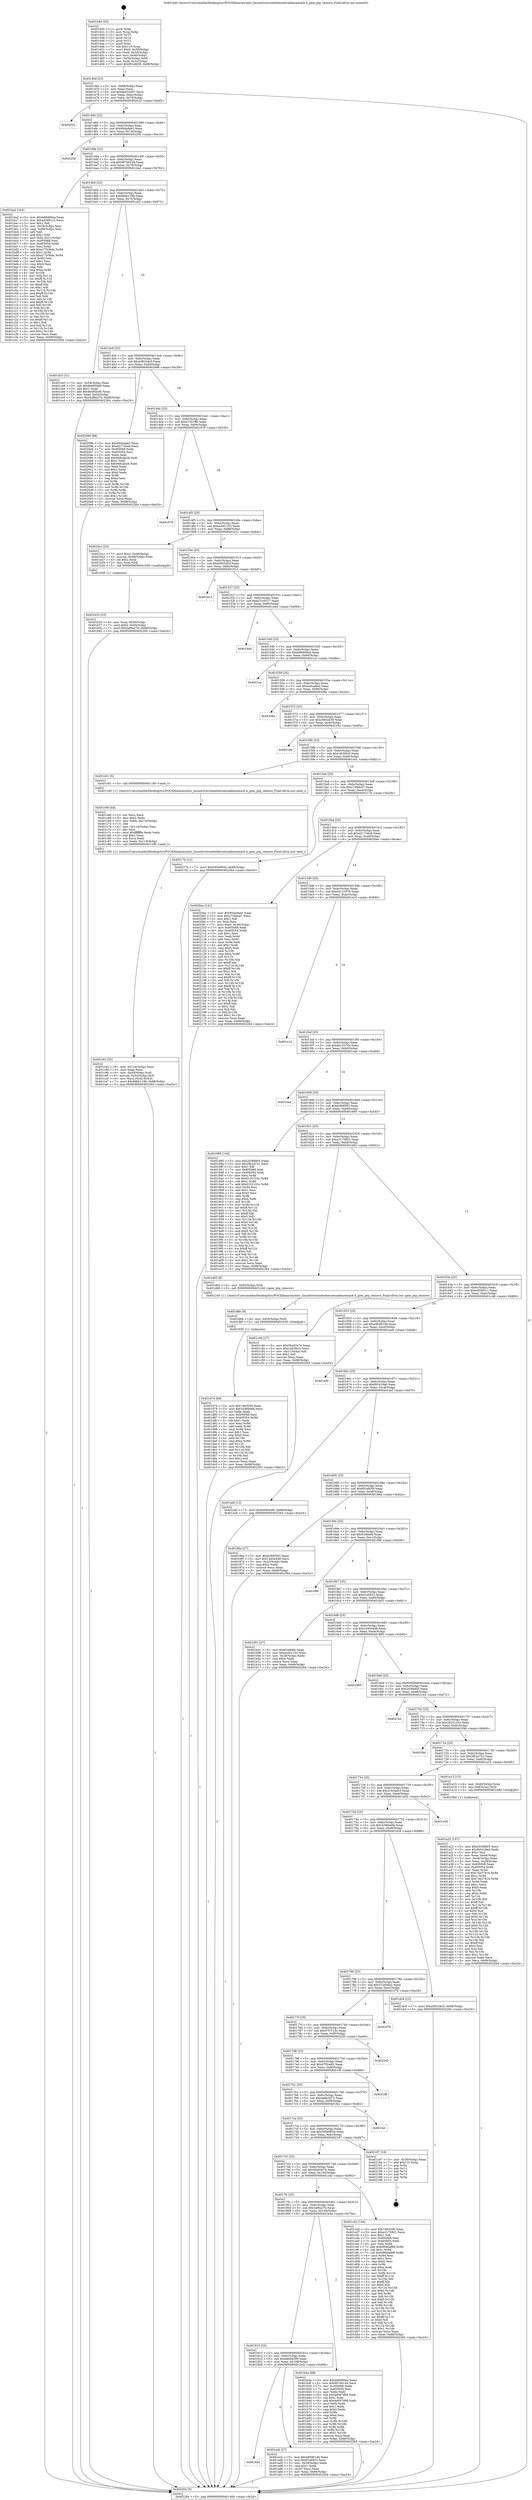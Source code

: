 digraph "0x401440" {
  label = "0x401440 (/mnt/c/Users/mathe/Desktop/tcc/POCII/binaries/extr_linuxdriversnetethernetcadencemacb.h_gem_ptp_remove_Final-ollvm.out::main(0))"
  labelloc = "t"
  node[shape=record]

  Entry [label="",width=0.3,height=0.3,shape=circle,fillcolor=black,style=filled]
  "0x40146d" [label="{
     0x40146d [23]\l
     | [instrs]\l
     &nbsp;&nbsp;0x40146d \<+3\>: mov -0x68(%rbp),%eax\l
     &nbsp;&nbsp;0x401470 \<+2\>: mov %eax,%ecx\l
     &nbsp;&nbsp;0x401472 \<+6\>: sub $0x8a916367,%ecx\l
     &nbsp;&nbsp;0x401478 \<+3\>: mov %eax,-0x6c(%rbp)\l
     &nbsp;&nbsp;0x40147b \<+3\>: mov %ecx,-0x70(%rbp)\l
     &nbsp;&nbsp;0x40147e \<+6\>: je 0000000000402032 \<main+0xbf2\>\l
  }"]
  "0x402032" [label="{
     0x402032\l
  }", style=dashed]
  "0x401484" [label="{
     0x401484 [22]\l
     | [instrs]\l
     &nbsp;&nbsp;0x401484 \<+5\>: jmp 0000000000401489 \<main+0x49\>\l
     &nbsp;&nbsp;0x401489 \<+3\>: mov -0x6c(%rbp),%eax\l
     &nbsp;&nbsp;0x40148c \<+5\>: sub $0x95dadee5,%eax\l
     &nbsp;&nbsp;0x401491 \<+3\>: mov %eax,-0x74(%rbp)\l
     &nbsp;&nbsp;0x401494 \<+6\>: je 0000000000402256 \<main+0xe16\>\l
  }"]
  Exit [label="",width=0.3,height=0.3,shape=circle,fillcolor=black,style=filled,peripheries=2]
  "0x402256" [label="{
     0x402256\l
  }", style=dashed]
  "0x40149a" [label="{
     0x40149a [22]\l
     | [instrs]\l
     &nbsp;&nbsp;0x40149a \<+5\>: jmp 000000000040149f \<main+0x5f\>\l
     &nbsp;&nbsp;0x40149f \<+3\>: mov -0x6c(%rbp),%eax\l
     &nbsp;&nbsp;0x4014a2 \<+5\>: sub $0x9974614b,%eax\l
     &nbsp;&nbsp;0x4014a7 \<+3\>: mov %eax,-0x78(%rbp)\l
     &nbsp;&nbsp;0x4014aa \<+6\>: je 0000000000401ba2 \<main+0x762\>\l
  }"]
  "0x401d74" [label="{
     0x401d74 [84]\l
     | [instrs]\l
     &nbsp;&nbsp;0x401d74 \<+5\>: mov $0x74fcf356,%eax\l
     &nbsp;&nbsp;0x401d79 \<+5\>: mov $0x329bbe66,%ecx\l
     &nbsp;&nbsp;0x401d7e \<+2\>: xor %edx,%edx\l
     &nbsp;&nbsp;0x401d80 \<+7\>: mov 0x405068,%esi\l
     &nbsp;&nbsp;0x401d87 \<+8\>: mov 0x405054,%r8d\l
     &nbsp;&nbsp;0x401d8f \<+3\>: sub $0x1,%edx\l
     &nbsp;&nbsp;0x401d92 \<+3\>: mov %esi,%r9d\l
     &nbsp;&nbsp;0x401d95 \<+3\>: add %edx,%r9d\l
     &nbsp;&nbsp;0x401d98 \<+4\>: imul %r9d,%esi\l
     &nbsp;&nbsp;0x401d9c \<+3\>: and $0x1,%esi\l
     &nbsp;&nbsp;0x401d9f \<+3\>: cmp $0x0,%esi\l
     &nbsp;&nbsp;0x401da2 \<+4\>: sete %r10b\l
     &nbsp;&nbsp;0x401da6 \<+4\>: cmp $0xa,%r8d\l
     &nbsp;&nbsp;0x401daa \<+4\>: setl %r11b\l
     &nbsp;&nbsp;0x401dae \<+3\>: mov %r10b,%bl\l
     &nbsp;&nbsp;0x401db1 \<+3\>: and %r11b,%bl\l
     &nbsp;&nbsp;0x401db4 \<+3\>: xor %r11b,%r10b\l
     &nbsp;&nbsp;0x401db7 \<+3\>: or %r10b,%bl\l
     &nbsp;&nbsp;0x401dba \<+3\>: test $0x1,%bl\l
     &nbsp;&nbsp;0x401dbd \<+3\>: cmovne %ecx,%eax\l
     &nbsp;&nbsp;0x401dc0 \<+3\>: mov %eax,-0x68(%rbp)\l
     &nbsp;&nbsp;0x401dc3 \<+5\>: jmp 0000000000402264 \<main+0xe24\>\l
  }"]
  "0x401ba2" [label="{
     0x401ba2 [164]\l
     | [instrs]\l
     &nbsp;&nbsp;0x401ba2 \<+5\>: mov $0xb99490ea,%eax\l
     &nbsp;&nbsp;0x401ba7 \<+5\>: mov $0xe45991c1,%ecx\l
     &nbsp;&nbsp;0x401bac \<+2\>: mov $0x1,%dl\l
     &nbsp;&nbsp;0x401bae \<+3\>: mov -0x54(%rbp),%esi\l
     &nbsp;&nbsp;0x401bb1 \<+3\>: cmp -0x48(%rbp),%esi\l
     &nbsp;&nbsp;0x401bb4 \<+4\>: setl %dil\l
     &nbsp;&nbsp;0x401bb8 \<+4\>: and $0x1,%dil\l
     &nbsp;&nbsp;0x401bbc \<+4\>: mov %dil,-0x21(%rbp)\l
     &nbsp;&nbsp;0x401bc0 \<+7\>: mov 0x405068,%esi\l
     &nbsp;&nbsp;0x401bc7 \<+8\>: mov 0x405054,%r8d\l
     &nbsp;&nbsp;0x401bcf \<+3\>: mov %esi,%r9d\l
     &nbsp;&nbsp;0x401bd2 \<+7\>: add $0xa77b3bdc,%r9d\l
     &nbsp;&nbsp;0x401bd9 \<+4\>: sub $0x1,%r9d\l
     &nbsp;&nbsp;0x401bdd \<+7\>: sub $0xa77b3bdc,%r9d\l
     &nbsp;&nbsp;0x401be4 \<+4\>: imul %r9d,%esi\l
     &nbsp;&nbsp;0x401be8 \<+3\>: and $0x1,%esi\l
     &nbsp;&nbsp;0x401beb \<+3\>: cmp $0x0,%esi\l
     &nbsp;&nbsp;0x401bee \<+4\>: sete %dil\l
     &nbsp;&nbsp;0x401bf2 \<+4\>: cmp $0xa,%r8d\l
     &nbsp;&nbsp;0x401bf6 \<+4\>: setl %r10b\l
     &nbsp;&nbsp;0x401bfa \<+3\>: mov %dil,%r11b\l
     &nbsp;&nbsp;0x401bfd \<+4\>: xor $0xff,%r11b\l
     &nbsp;&nbsp;0x401c01 \<+3\>: mov %r10b,%bl\l
     &nbsp;&nbsp;0x401c04 \<+3\>: xor $0xff,%bl\l
     &nbsp;&nbsp;0x401c07 \<+3\>: xor $0x1,%dl\l
     &nbsp;&nbsp;0x401c0a \<+3\>: mov %r11b,%r14b\l
     &nbsp;&nbsp;0x401c0d \<+4\>: and $0xff,%r14b\l
     &nbsp;&nbsp;0x401c11 \<+3\>: and %dl,%dil\l
     &nbsp;&nbsp;0x401c14 \<+3\>: mov %bl,%r15b\l
     &nbsp;&nbsp;0x401c17 \<+4\>: and $0xff,%r15b\l
     &nbsp;&nbsp;0x401c1b \<+3\>: and %dl,%r10b\l
     &nbsp;&nbsp;0x401c1e \<+3\>: or %dil,%r14b\l
     &nbsp;&nbsp;0x401c21 \<+3\>: or %r10b,%r15b\l
     &nbsp;&nbsp;0x401c24 \<+3\>: xor %r15b,%r14b\l
     &nbsp;&nbsp;0x401c27 \<+3\>: or %bl,%r11b\l
     &nbsp;&nbsp;0x401c2a \<+4\>: xor $0xff,%r11b\l
     &nbsp;&nbsp;0x401c2e \<+3\>: or $0x1,%dl\l
     &nbsp;&nbsp;0x401c31 \<+3\>: and %dl,%r11b\l
     &nbsp;&nbsp;0x401c34 \<+3\>: or %r11b,%r14b\l
     &nbsp;&nbsp;0x401c37 \<+4\>: test $0x1,%r14b\l
     &nbsp;&nbsp;0x401c3b \<+3\>: cmovne %ecx,%eax\l
     &nbsp;&nbsp;0x401c3e \<+3\>: mov %eax,-0x68(%rbp)\l
     &nbsp;&nbsp;0x401c41 \<+5\>: jmp 0000000000402264 \<main+0xe24\>\l
  }"]
  "0x4014b0" [label="{
     0x4014b0 [22]\l
     | [instrs]\l
     &nbsp;&nbsp;0x4014b0 \<+5\>: jmp 00000000004014b5 \<main+0x75\>\l
     &nbsp;&nbsp;0x4014b5 \<+3\>: mov -0x6c(%rbp),%eax\l
     &nbsp;&nbsp;0x4014b8 \<+5\>: sub $0x9dbb119b,%eax\l
     &nbsp;&nbsp;0x4014bd \<+3\>: mov %eax,-0x7c(%rbp)\l
     &nbsp;&nbsp;0x4014c0 \<+6\>: je 0000000000401cb3 \<main+0x873\>\l
  }"]
  "0x401d6b" [label="{
     0x401d6b [9]\l
     | [instrs]\l
     &nbsp;&nbsp;0x401d6b \<+4\>: mov -0x50(%rbp),%rdi\l
     &nbsp;&nbsp;0x401d6f \<+5\>: call 0000000000401030 \<free@plt\>\l
     | [calls]\l
     &nbsp;&nbsp;0x401030 \{1\} (unknown)\l
  }"]
  "0x401cb3" [label="{
     0x401cb3 [31]\l
     | [instrs]\l
     &nbsp;&nbsp;0x401cb3 \<+3\>: mov -0x54(%rbp),%eax\l
     &nbsp;&nbsp;0x401cb6 \<+5\>: sub $0x9e485bd6,%eax\l
     &nbsp;&nbsp;0x401cbb \<+3\>: add $0x1,%eax\l
     &nbsp;&nbsp;0x401cbe \<+5\>: add $0x9e485bd6,%eax\l
     &nbsp;&nbsp;0x401cc3 \<+3\>: mov %eax,-0x54(%rbp)\l
     &nbsp;&nbsp;0x401cc6 \<+7\>: movl $0x5af9a27b,-0x68(%rbp)\l
     &nbsp;&nbsp;0x401ccd \<+5\>: jmp 0000000000402264 \<main+0xe24\>\l
  }"]
  "0x4014c6" [label="{
     0x4014c6 [22]\l
     | [instrs]\l
     &nbsp;&nbsp;0x4014c6 \<+5\>: jmp 00000000004014cb \<main+0x8b\>\l
     &nbsp;&nbsp;0x4014cb \<+3\>: mov -0x6c(%rbp),%eax\l
     &nbsp;&nbsp;0x4014ce \<+5\>: sub $0xa581b4c0,%eax\l
     &nbsp;&nbsp;0x4014d3 \<+3\>: mov %eax,-0x80(%rbp)\l
     &nbsp;&nbsp;0x4014d6 \<+6\>: je 0000000000402096 \<main+0xc56\>\l
  }"]
  "0x401c92" [label="{
     0x401c92 [33]\l
     | [instrs]\l
     &nbsp;&nbsp;0x401c92 \<+6\>: mov -0x118(%rbp),%ecx\l
     &nbsp;&nbsp;0x401c98 \<+3\>: imul %eax,%ecx\l
     &nbsp;&nbsp;0x401c9b \<+4\>: mov -0x50(%rbp),%rdi\l
     &nbsp;&nbsp;0x401c9f \<+4\>: movslq -0x54(%rbp),%r8\l
     &nbsp;&nbsp;0x401ca3 \<+4\>: mov %ecx,(%rdi,%r8,4)\l
     &nbsp;&nbsp;0x401ca7 \<+7\>: movl $0x9dbb119b,-0x68(%rbp)\l
     &nbsp;&nbsp;0x401cae \<+5\>: jmp 0000000000402264 \<main+0xe24\>\l
  }"]
  "0x402096" [label="{
     0x402096 [88]\l
     | [instrs]\l
     &nbsp;&nbsp;0x402096 \<+5\>: mov $0x95dadee5,%eax\l
     &nbsp;&nbsp;0x40209b \<+5\>: mov $0xd217c6a8,%ecx\l
     &nbsp;&nbsp;0x4020a0 \<+7\>: mov 0x405068,%edx\l
     &nbsp;&nbsp;0x4020a7 \<+7\>: mov 0x405054,%esi\l
     &nbsp;&nbsp;0x4020ae \<+2\>: mov %edx,%edi\l
     &nbsp;&nbsp;0x4020b0 \<+6\>: add $0x948cab28,%edi\l
     &nbsp;&nbsp;0x4020b6 \<+3\>: sub $0x1,%edi\l
     &nbsp;&nbsp;0x4020b9 \<+6\>: sub $0x948cab28,%edi\l
     &nbsp;&nbsp;0x4020bf \<+3\>: imul %edi,%edx\l
     &nbsp;&nbsp;0x4020c2 \<+3\>: and $0x1,%edx\l
     &nbsp;&nbsp;0x4020c5 \<+3\>: cmp $0x0,%edx\l
     &nbsp;&nbsp;0x4020c8 \<+4\>: sete %r8b\l
     &nbsp;&nbsp;0x4020cc \<+3\>: cmp $0xa,%esi\l
     &nbsp;&nbsp;0x4020cf \<+4\>: setl %r9b\l
     &nbsp;&nbsp;0x4020d3 \<+3\>: mov %r8b,%r10b\l
     &nbsp;&nbsp;0x4020d6 \<+3\>: and %r9b,%r10b\l
     &nbsp;&nbsp;0x4020d9 \<+3\>: xor %r9b,%r8b\l
     &nbsp;&nbsp;0x4020dc \<+3\>: or %r8b,%r10b\l
     &nbsp;&nbsp;0x4020df \<+4\>: test $0x1,%r10b\l
     &nbsp;&nbsp;0x4020e3 \<+3\>: cmovne %ecx,%eax\l
     &nbsp;&nbsp;0x4020e6 \<+3\>: mov %eax,-0x68(%rbp)\l
     &nbsp;&nbsp;0x4020e9 \<+5\>: jmp 0000000000402264 \<main+0xe24\>\l
  }"]
  "0x4014dc" [label="{
     0x4014dc [25]\l
     | [instrs]\l
     &nbsp;&nbsp;0x4014dc \<+5\>: jmp 00000000004014e1 \<main+0xa1\>\l
     &nbsp;&nbsp;0x4014e1 \<+3\>: mov -0x6c(%rbp),%eax\l
     &nbsp;&nbsp;0x4014e4 \<+5\>: sub $0xa7351ff6,%eax\l
     &nbsp;&nbsp;0x4014e9 \<+6\>: mov %eax,-0x84(%rbp)\l
     &nbsp;&nbsp;0x4014ef \<+6\>: je 0000000000401979 \<main+0x539\>\l
  }"]
  "0x401c66" [label="{
     0x401c66 [44]\l
     | [instrs]\l
     &nbsp;&nbsp;0x401c66 \<+2\>: xor %ecx,%ecx\l
     &nbsp;&nbsp;0x401c68 \<+5\>: mov $0x2,%edx\l
     &nbsp;&nbsp;0x401c6d \<+6\>: mov %edx,-0x114(%rbp)\l
     &nbsp;&nbsp;0x401c73 \<+1\>: cltd\l
     &nbsp;&nbsp;0x401c74 \<+6\>: mov -0x114(%rbp),%esi\l
     &nbsp;&nbsp;0x401c7a \<+2\>: idiv %esi\l
     &nbsp;&nbsp;0x401c7c \<+6\>: imul $0xfffffffe,%edx,%edx\l
     &nbsp;&nbsp;0x401c82 \<+3\>: sub $0x1,%ecx\l
     &nbsp;&nbsp;0x401c85 \<+2\>: sub %ecx,%edx\l
     &nbsp;&nbsp;0x401c87 \<+6\>: mov %edx,-0x118(%rbp)\l
     &nbsp;&nbsp;0x401c8d \<+5\>: call 0000000000401160 \<next_i\>\l
     | [calls]\l
     &nbsp;&nbsp;0x401160 \{1\} (/mnt/c/Users/mathe/Desktop/tcc/POCII/binaries/extr_linuxdriversnetethernetcadencemacb.h_gem_ptp_remove_Final-ollvm.out::next_i)\l
  }"]
  "0x401979" [label="{
     0x401979\l
  }", style=dashed]
  "0x4014f5" [label="{
     0x4014f5 [25]\l
     | [instrs]\l
     &nbsp;&nbsp;0x4014f5 \<+5\>: jmp 00000000004014fa \<main+0xba\>\l
     &nbsp;&nbsp;0x4014fa \<+3\>: mov -0x6c(%rbp),%eax\l
     &nbsp;&nbsp;0x4014fd \<+5\>: sub $0xac0d1153,%eax\l
     &nbsp;&nbsp;0x401502 \<+6\>: mov %eax,-0x88(%rbp)\l
     &nbsp;&nbsp;0x401508 \<+6\>: je 0000000000401b1c \<main+0x6dc\>\l
  }"]
  "0x401b33" [label="{
     0x401b33 [23]\l
     | [instrs]\l
     &nbsp;&nbsp;0x401b33 \<+4\>: mov %rax,-0x50(%rbp)\l
     &nbsp;&nbsp;0x401b37 \<+7\>: movl $0x0,-0x54(%rbp)\l
     &nbsp;&nbsp;0x401b3e \<+7\>: movl $0x5af9a27b,-0x68(%rbp)\l
     &nbsp;&nbsp;0x401b45 \<+5\>: jmp 0000000000402264 \<main+0xe24\>\l
  }"]
  "0x401b1c" [label="{
     0x401b1c [23]\l
     | [instrs]\l
     &nbsp;&nbsp;0x401b1c \<+7\>: movl $0x1,-0x48(%rbp)\l
     &nbsp;&nbsp;0x401b23 \<+4\>: movslq -0x48(%rbp),%rax\l
     &nbsp;&nbsp;0x401b27 \<+4\>: shl $0x2,%rax\l
     &nbsp;&nbsp;0x401b2b \<+3\>: mov %rax,%rdi\l
     &nbsp;&nbsp;0x401b2e \<+5\>: call 0000000000401050 \<malloc@plt\>\l
     | [calls]\l
     &nbsp;&nbsp;0x401050 \{1\} (unknown)\l
  }"]
  "0x40150e" [label="{
     0x40150e [25]\l
     | [instrs]\l
     &nbsp;&nbsp;0x40150e \<+5\>: jmp 0000000000401513 \<main+0xd3\>\l
     &nbsp;&nbsp;0x401513 \<+3\>: mov -0x6c(%rbp),%eax\l
     &nbsp;&nbsp;0x401516 \<+5\>: sub $0xb5b5d2cf,%eax\l
     &nbsp;&nbsp;0x40151b \<+6\>: mov %eax,-0x8c(%rbp)\l
     &nbsp;&nbsp;0x401521 \<+6\>: je 0000000000401915 \<main+0x4d5\>\l
  }"]
  "0x40182e" [label="{
     0x40182e\l
  }", style=dashed]
  "0x401915" [label="{
     0x401915\l
  }", style=dashed]
  "0x401527" [label="{
     0x401527 [25]\l
     | [instrs]\l
     &nbsp;&nbsp;0x401527 \<+5\>: jmp 000000000040152c \<main+0xec\>\l
     &nbsp;&nbsp;0x40152c \<+3\>: mov -0x6c(%rbp),%eax\l
     &nbsp;&nbsp;0x40152f \<+5\>: sub $0xb7cc0517,%eax\l
     &nbsp;&nbsp;0x401534 \<+6\>: mov %eax,-0x90(%rbp)\l
     &nbsp;&nbsp;0x40153a \<+6\>: je 0000000000401dd4 \<main+0x994\>\l
  }"]
  "0x401acb" [label="{
     0x401acb [27]\l
     | [instrs]\l
     &nbsp;&nbsp;0x401acb \<+5\>: mov $0xe850614b,%eax\l
     &nbsp;&nbsp;0x401ad0 \<+5\>: mov $0xf1e6923,%ecx\l
     &nbsp;&nbsp;0x401ad5 \<+3\>: mov -0x28(%rbp),%edx\l
     &nbsp;&nbsp;0x401ad8 \<+3\>: cmp $0x1,%edx\l
     &nbsp;&nbsp;0x401adb \<+3\>: cmovl %ecx,%eax\l
     &nbsp;&nbsp;0x401ade \<+3\>: mov %eax,-0x68(%rbp)\l
     &nbsp;&nbsp;0x401ae1 \<+5\>: jmp 0000000000402264 \<main+0xe24\>\l
  }"]
  "0x401dd4" [label="{
     0x401dd4\l
  }", style=dashed]
  "0x401540" [label="{
     0x401540 [25]\l
     | [instrs]\l
     &nbsp;&nbsp;0x401540 \<+5\>: jmp 0000000000401545 \<main+0x105\>\l
     &nbsp;&nbsp;0x401545 \<+3\>: mov -0x6c(%rbp),%eax\l
     &nbsp;&nbsp;0x401548 \<+5\>: sub $0xb99490ea,%eax\l
     &nbsp;&nbsp;0x40154d \<+6\>: mov %eax,-0x94(%rbp)\l
     &nbsp;&nbsp;0x401553 \<+6\>: je 00000000004021ce \<main+0xd8e\>\l
  }"]
  "0x401815" [label="{
     0x401815 [25]\l
     | [instrs]\l
     &nbsp;&nbsp;0x401815 \<+5\>: jmp 000000000040181a \<main+0x3da\>\l
     &nbsp;&nbsp;0x40181a \<+3\>: mov -0x6c(%rbp),%eax\l
     &nbsp;&nbsp;0x40181d \<+5\>: sub $0x6e0b43f9,%eax\l
     &nbsp;&nbsp;0x401822 \<+6\>: mov %eax,-0x108(%rbp)\l
     &nbsp;&nbsp;0x401828 \<+6\>: je 0000000000401acb \<main+0x68b\>\l
  }"]
  "0x4021ce" [label="{
     0x4021ce\l
  }", style=dashed]
  "0x401559" [label="{
     0x401559 [25]\l
     | [instrs]\l
     &nbsp;&nbsp;0x401559 \<+5\>: jmp 000000000040155e \<main+0x11e\>\l
     &nbsp;&nbsp;0x40155e \<+3\>: mov -0x6c(%rbp),%eax\l
     &nbsp;&nbsp;0x401561 \<+5\>: sub $0xba5ca9e2,%eax\l
     &nbsp;&nbsp;0x401566 \<+6\>: mov %eax,-0x98(%rbp)\l
     &nbsp;&nbsp;0x40156c \<+6\>: je 000000000040208a \<main+0xc4a\>\l
  }"]
  "0x401b4a" [label="{
     0x401b4a [88]\l
     | [instrs]\l
     &nbsp;&nbsp;0x401b4a \<+5\>: mov $0xb99490ea,%eax\l
     &nbsp;&nbsp;0x401b4f \<+5\>: mov $0x9974614b,%ecx\l
     &nbsp;&nbsp;0x401b54 \<+7\>: mov 0x405068,%edx\l
     &nbsp;&nbsp;0x401b5b \<+7\>: mov 0x405054,%esi\l
     &nbsp;&nbsp;0x401b62 \<+2\>: mov %edx,%edi\l
     &nbsp;&nbsp;0x401b64 \<+6\>: sub $0x4d097d88,%edi\l
     &nbsp;&nbsp;0x401b6a \<+3\>: sub $0x1,%edi\l
     &nbsp;&nbsp;0x401b6d \<+6\>: add $0x4d097d88,%edi\l
     &nbsp;&nbsp;0x401b73 \<+3\>: imul %edi,%edx\l
     &nbsp;&nbsp;0x401b76 \<+3\>: and $0x1,%edx\l
     &nbsp;&nbsp;0x401b79 \<+3\>: cmp $0x0,%edx\l
     &nbsp;&nbsp;0x401b7c \<+4\>: sete %r8b\l
     &nbsp;&nbsp;0x401b80 \<+3\>: cmp $0xa,%esi\l
     &nbsp;&nbsp;0x401b83 \<+4\>: setl %r9b\l
     &nbsp;&nbsp;0x401b87 \<+3\>: mov %r8b,%r10b\l
     &nbsp;&nbsp;0x401b8a \<+3\>: and %r9b,%r10b\l
     &nbsp;&nbsp;0x401b8d \<+3\>: xor %r9b,%r8b\l
     &nbsp;&nbsp;0x401b90 \<+3\>: or %r8b,%r10b\l
     &nbsp;&nbsp;0x401b93 \<+4\>: test $0x1,%r10b\l
     &nbsp;&nbsp;0x401b97 \<+3\>: cmovne %ecx,%eax\l
     &nbsp;&nbsp;0x401b9a \<+3\>: mov %eax,-0x68(%rbp)\l
     &nbsp;&nbsp;0x401b9d \<+5\>: jmp 0000000000402264 \<main+0xe24\>\l
  }"]
  "0x40208a" [label="{
     0x40208a\l
  }", style=dashed]
  "0x401572" [label="{
     0x401572 [25]\l
     | [instrs]\l
     &nbsp;&nbsp;0x401572 \<+5\>: jmp 0000000000401577 \<main+0x137\>\l
     &nbsp;&nbsp;0x401577 \<+3\>: mov -0x6c(%rbp),%eax\l
     &nbsp;&nbsp;0x40157a \<+5\>: sub $0xc0602e39,%eax\l
     &nbsp;&nbsp;0x40157f \<+6\>: mov %eax,-0x9c(%rbp)\l
     &nbsp;&nbsp;0x401585 \<+6\>: je 000000000040219a \<main+0xd5a\>\l
  }"]
  "0x4017fc" [label="{
     0x4017fc [25]\l
     | [instrs]\l
     &nbsp;&nbsp;0x4017fc \<+5\>: jmp 0000000000401801 \<main+0x3c1\>\l
     &nbsp;&nbsp;0x401801 \<+3\>: mov -0x6c(%rbp),%eax\l
     &nbsp;&nbsp;0x401804 \<+5\>: sub $0x5af9a27b,%eax\l
     &nbsp;&nbsp;0x401809 \<+6\>: mov %eax,-0x104(%rbp)\l
     &nbsp;&nbsp;0x40180f \<+6\>: je 0000000000401b4a \<main+0x70a\>\l
  }"]
  "0x40219a" [label="{
     0x40219a\l
  }", style=dashed]
  "0x40158b" [label="{
     0x40158b [25]\l
     | [instrs]\l
     &nbsp;&nbsp;0x40158b \<+5\>: jmp 0000000000401590 \<main+0x150\>\l
     &nbsp;&nbsp;0x401590 \<+3\>: mov -0x6c(%rbp),%eax\l
     &nbsp;&nbsp;0x401593 \<+5\>: sub $0xc2b5f4c0,%eax\l
     &nbsp;&nbsp;0x401598 \<+6\>: mov %eax,-0xa0(%rbp)\l
     &nbsp;&nbsp;0x40159e \<+6\>: je 0000000000401c61 \<main+0x821\>\l
  }"]
  "0x401cd2" [label="{
     0x401cd2 [144]\l
     | [instrs]\l
     &nbsp;&nbsp;0x401cd2 \<+5\>: mov $0x74fcf356,%eax\l
     &nbsp;&nbsp;0x401cd7 \<+5\>: mov $0xe3175801,%ecx\l
     &nbsp;&nbsp;0x401cdc \<+2\>: mov $0x1,%dl\l
     &nbsp;&nbsp;0x401cde \<+7\>: mov 0x405068,%esi\l
     &nbsp;&nbsp;0x401ce5 \<+7\>: mov 0x405054,%edi\l
     &nbsp;&nbsp;0x401cec \<+3\>: mov %esi,%r8d\l
     &nbsp;&nbsp;0x401cef \<+7\>: add $0x680bad68,%r8d\l
     &nbsp;&nbsp;0x401cf6 \<+4\>: sub $0x1,%r8d\l
     &nbsp;&nbsp;0x401cfa \<+7\>: sub $0x680bad68,%r8d\l
     &nbsp;&nbsp;0x401d01 \<+4\>: imul %r8d,%esi\l
     &nbsp;&nbsp;0x401d05 \<+3\>: and $0x1,%esi\l
     &nbsp;&nbsp;0x401d08 \<+3\>: cmp $0x0,%esi\l
     &nbsp;&nbsp;0x401d0b \<+4\>: sete %r9b\l
     &nbsp;&nbsp;0x401d0f \<+3\>: cmp $0xa,%edi\l
     &nbsp;&nbsp;0x401d12 \<+4\>: setl %r10b\l
     &nbsp;&nbsp;0x401d16 \<+3\>: mov %r9b,%r11b\l
     &nbsp;&nbsp;0x401d19 \<+4\>: xor $0xff,%r11b\l
     &nbsp;&nbsp;0x401d1d \<+3\>: mov %r10b,%bl\l
     &nbsp;&nbsp;0x401d20 \<+3\>: xor $0xff,%bl\l
     &nbsp;&nbsp;0x401d23 \<+3\>: xor $0x0,%dl\l
     &nbsp;&nbsp;0x401d26 \<+3\>: mov %r11b,%r14b\l
     &nbsp;&nbsp;0x401d29 \<+4\>: and $0x0,%r14b\l
     &nbsp;&nbsp;0x401d2d \<+3\>: and %dl,%r9b\l
     &nbsp;&nbsp;0x401d30 \<+3\>: mov %bl,%r15b\l
     &nbsp;&nbsp;0x401d33 \<+4\>: and $0x0,%r15b\l
     &nbsp;&nbsp;0x401d37 \<+3\>: and %dl,%r10b\l
     &nbsp;&nbsp;0x401d3a \<+3\>: or %r9b,%r14b\l
     &nbsp;&nbsp;0x401d3d \<+3\>: or %r10b,%r15b\l
     &nbsp;&nbsp;0x401d40 \<+3\>: xor %r15b,%r14b\l
     &nbsp;&nbsp;0x401d43 \<+3\>: or %bl,%r11b\l
     &nbsp;&nbsp;0x401d46 \<+4\>: xor $0xff,%r11b\l
     &nbsp;&nbsp;0x401d4a \<+3\>: or $0x0,%dl\l
     &nbsp;&nbsp;0x401d4d \<+3\>: and %dl,%r11b\l
     &nbsp;&nbsp;0x401d50 \<+3\>: or %r11b,%r14b\l
     &nbsp;&nbsp;0x401d53 \<+4\>: test $0x1,%r14b\l
     &nbsp;&nbsp;0x401d57 \<+3\>: cmovne %ecx,%eax\l
     &nbsp;&nbsp;0x401d5a \<+3\>: mov %eax,-0x68(%rbp)\l
     &nbsp;&nbsp;0x401d5d \<+5\>: jmp 0000000000402264 \<main+0xe24\>\l
  }"]
  "0x401c61" [label="{
     0x401c61 [5]\l
     | [instrs]\l
     &nbsp;&nbsp;0x401c61 \<+5\>: call 0000000000401160 \<next_i\>\l
     | [calls]\l
     &nbsp;&nbsp;0x401160 \{1\} (/mnt/c/Users/mathe/Desktop/tcc/POCII/binaries/extr_linuxdriversnetethernetcadencemacb.h_gem_ptp_remove_Final-ollvm.out::next_i)\l
  }"]
  "0x4015a4" [label="{
     0x4015a4 [25]\l
     | [instrs]\l
     &nbsp;&nbsp;0x4015a4 \<+5\>: jmp 00000000004015a9 \<main+0x169\>\l
     &nbsp;&nbsp;0x4015a9 \<+3\>: mov -0x6c(%rbp),%eax\l
     &nbsp;&nbsp;0x4015ac \<+5\>: sub $0xc728dcd7,%eax\l
     &nbsp;&nbsp;0x4015b1 \<+6\>: mov %eax,-0xa4(%rbp)\l
     &nbsp;&nbsp;0x4015b7 \<+6\>: je 000000000040217b \<main+0xd3b\>\l
  }"]
  "0x4017e3" [label="{
     0x4017e3 [25]\l
     | [instrs]\l
     &nbsp;&nbsp;0x4017e3 \<+5\>: jmp 00000000004017e8 \<main+0x3a8\>\l
     &nbsp;&nbsp;0x4017e8 \<+3\>: mov -0x6c(%rbp),%eax\l
     &nbsp;&nbsp;0x4017eb \<+5\>: sub $0x59a50e7d,%eax\l
     &nbsp;&nbsp;0x4017f0 \<+6\>: mov %eax,-0x100(%rbp)\l
     &nbsp;&nbsp;0x4017f6 \<+6\>: je 0000000000401cd2 \<main+0x892\>\l
  }"]
  "0x40217b" [label="{
     0x40217b [12]\l
     | [instrs]\l
     &nbsp;&nbsp;0x40217b \<+7\>: movl $0x595e993d,-0x68(%rbp)\l
     &nbsp;&nbsp;0x402182 \<+5\>: jmp 0000000000402264 \<main+0xe24\>\l
  }"]
  "0x4015bd" [label="{
     0x4015bd [25]\l
     | [instrs]\l
     &nbsp;&nbsp;0x4015bd \<+5\>: jmp 00000000004015c2 \<main+0x182\>\l
     &nbsp;&nbsp;0x4015c2 \<+3\>: mov -0x6c(%rbp),%eax\l
     &nbsp;&nbsp;0x4015c5 \<+5\>: sub $0xd217c6a8,%eax\l
     &nbsp;&nbsp;0x4015ca \<+6\>: mov %eax,-0xa8(%rbp)\l
     &nbsp;&nbsp;0x4015d0 \<+6\>: je 00000000004020ee \<main+0xcae\>\l
  }"]
  "0x402187" [label="{
     0x402187 [19]\l
     | [instrs]\l
     &nbsp;&nbsp;0x402187 \<+3\>: mov -0x30(%rbp),%eax\l
     &nbsp;&nbsp;0x40218a \<+7\>: add $0x110,%rsp\l
     &nbsp;&nbsp;0x402191 \<+1\>: pop %rbx\l
     &nbsp;&nbsp;0x402192 \<+2\>: pop %r12\l
     &nbsp;&nbsp;0x402194 \<+2\>: pop %r14\l
     &nbsp;&nbsp;0x402196 \<+2\>: pop %r15\l
     &nbsp;&nbsp;0x402198 \<+1\>: pop %rbp\l
     &nbsp;&nbsp;0x402199 \<+1\>: ret\l
  }"]
  "0x4020ee" [label="{
     0x4020ee [141]\l
     | [instrs]\l
     &nbsp;&nbsp;0x4020ee \<+5\>: mov $0x95dadee5,%eax\l
     &nbsp;&nbsp;0x4020f3 \<+5\>: mov $0xc728dcd7,%ecx\l
     &nbsp;&nbsp;0x4020f8 \<+2\>: mov $0x1,%dl\l
     &nbsp;&nbsp;0x4020fa \<+2\>: xor %esi,%esi\l
     &nbsp;&nbsp;0x4020fc \<+7\>: movl $0x0,-0x30(%rbp)\l
     &nbsp;&nbsp;0x402103 \<+7\>: mov 0x405068,%edi\l
     &nbsp;&nbsp;0x40210a \<+8\>: mov 0x405054,%r8d\l
     &nbsp;&nbsp;0x402112 \<+3\>: sub $0x1,%esi\l
     &nbsp;&nbsp;0x402115 \<+3\>: mov %edi,%r9d\l
     &nbsp;&nbsp;0x402118 \<+3\>: add %esi,%r9d\l
     &nbsp;&nbsp;0x40211b \<+4\>: imul %r9d,%edi\l
     &nbsp;&nbsp;0x40211f \<+3\>: and $0x1,%edi\l
     &nbsp;&nbsp;0x402122 \<+3\>: cmp $0x0,%edi\l
     &nbsp;&nbsp;0x402125 \<+4\>: sete %r10b\l
     &nbsp;&nbsp;0x402129 \<+4\>: cmp $0xa,%r8d\l
     &nbsp;&nbsp;0x40212d \<+4\>: setl %r11b\l
     &nbsp;&nbsp;0x402131 \<+3\>: mov %r10b,%bl\l
     &nbsp;&nbsp;0x402134 \<+3\>: xor $0xff,%bl\l
     &nbsp;&nbsp;0x402137 \<+3\>: mov %r11b,%r14b\l
     &nbsp;&nbsp;0x40213a \<+4\>: xor $0xff,%r14b\l
     &nbsp;&nbsp;0x40213e \<+3\>: xor $0x1,%dl\l
     &nbsp;&nbsp;0x402141 \<+3\>: mov %bl,%r15b\l
     &nbsp;&nbsp;0x402144 \<+4\>: and $0xff,%r15b\l
     &nbsp;&nbsp;0x402148 \<+3\>: and %dl,%r10b\l
     &nbsp;&nbsp;0x40214b \<+3\>: mov %r14b,%r12b\l
     &nbsp;&nbsp;0x40214e \<+4\>: and $0xff,%r12b\l
     &nbsp;&nbsp;0x402152 \<+3\>: and %dl,%r11b\l
     &nbsp;&nbsp;0x402155 \<+3\>: or %r10b,%r15b\l
     &nbsp;&nbsp;0x402158 \<+3\>: or %r11b,%r12b\l
     &nbsp;&nbsp;0x40215b \<+3\>: xor %r12b,%r15b\l
     &nbsp;&nbsp;0x40215e \<+3\>: or %r14b,%bl\l
     &nbsp;&nbsp;0x402161 \<+3\>: xor $0xff,%bl\l
     &nbsp;&nbsp;0x402164 \<+3\>: or $0x1,%dl\l
     &nbsp;&nbsp;0x402167 \<+2\>: and %dl,%bl\l
     &nbsp;&nbsp;0x402169 \<+3\>: or %bl,%r15b\l
     &nbsp;&nbsp;0x40216c \<+4\>: test $0x1,%r15b\l
     &nbsp;&nbsp;0x402170 \<+3\>: cmovne %ecx,%eax\l
     &nbsp;&nbsp;0x402173 \<+3\>: mov %eax,-0x68(%rbp)\l
     &nbsp;&nbsp;0x402176 \<+5\>: jmp 0000000000402264 \<main+0xe24\>\l
  }"]
  "0x4015d6" [label="{
     0x4015d6 [25]\l
     | [instrs]\l
     &nbsp;&nbsp;0x4015d6 \<+5\>: jmp 00000000004015db \<main+0x19b\>\l
     &nbsp;&nbsp;0x4015db \<+3\>: mov -0x6c(%rbp),%eax\l
     &nbsp;&nbsp;0x4015de \<+5\>: sub $0xd4123379,%eax\l
     &nbsp;&nbsp;0x4015e3 \<+6\>: mov %eax,-0xac(%rbp)\l
     &nbsp;&nbsp;0x4015e9 \<+6\>: je 0000000000401e1d \<main+0x9dd\>\l
  }"]
  "0x4017ca" [label="{
     0x4017ca [25]\l
     | [instrs]\l
     &nbsp;&nbsp;0x4017ca \<+5\>: jmp 00000000004017cf \<main+0x38f\>\l
     &nbsp;&nbsp;0x4017cf \<+3\>: mov -0x6c(%rbp),%eax\l
     &nbsp;&nbsp;0x4017d2 \<+5\>: sub $0x595e993d,%eax\l
     &nbsp;&nbsp;0x4017d7 \<+6\>: mov %eax,-0xfc(%rbp)\l
     &nbsp;&nbsp;0x4017dd \<+6\>: je 0000000000402187 \<main+0xd47\>\l
  }"]
  "0x401e1d" [label="{
     0x401e1d\l
  }", style=dashed]
  "0x4015ef" [label="{
     0x4015ef [25]\l
     | [instrs]\l
     &nbsp;&nbsp;0x4015ef \<+5\>: jmp 00000000004015f4 \<main+0x1b4\>\l
     &nbsp;&nbsp;0x4015f4 \<+3\>: mov -0x6c(%rbp),%eax\l
     &nbsp;&nbsp;0x4015f7 \<+5\>: sub $0xde13276e,%eax\l
     &nbsp;&nbsp;0x4015fc \<+6\>: mov %eax,-0xb0(%rbp)\l
     &nbsp;&nbsp;0x401602 \<+6\>: je 0000000000401ead \<main+0xa6d\>\l
  }"]
  "0x401fa2" [label="{
     0x401fa2\l
  }", style=dashed]
  "0x401ead" [label="{
     0x401ead\l
  }", style=dashed]
  "0x401608" [label="{
     0x401608 [25]\l
     | [instrs]\l
     &nbsp;&nbsp;0x401608 \<+5\>: jmp 000000000040160d \<main+0x1cd\>\l
     &nbsp;&nbsp;0x40160d \<+3\>: mov -0x6c(%rbp),%eax\l
     &nbsp;&nbsp;0x401610 \<+5\>: sub $0xe269f382,%eax\l
     &nbsp;&nbsp;0x401615 \<+6\>: mov %eax,-0xb4(%rbp)\l
     &nbsp;&nbsp;0x40161b \<+6\>: je 0000000000401985 \<main+0x545\>\l
  }"]
  "0x4017b1" [label="{
     0x4017b1 [25]\l
     | [instrs]\l
     &nbsp;&nbsp;0x4017b1 \<+5\>: jmp 00000000004017b6 \<main+0x376\>\l
     &nbsp;&nbsp;0x4017b6 \<+3\>: mov -0x6c(%rbp),%eax\l
     &nbsp;&nbsp;0x4017b9 \<+5\>: sub $0x4a8e2672,%eax\l
     &nbsp;&nbsp;0x4017be \<+6\>: mov %eax,-0xf8(%rbp)\l
     &nbsp;&nbsp;0x4017c4 \<+6\>: je 0000000000401fa2 \<main+0xb62\>\l
  }"]
  "0x401985" [label="{
     0x401985 [144]\l
     | [instrs]\l
     &nbsp;&nbsp;0x401985 \<+5\>: mov $0x2036fd05,%eax\l
     &nbsp;&nbsp;0x40198a \<+5\>: mov $0x2fb2a722,%ecx\l
     &nbsp;&nbsp;0x40198f \<+2\>: mov $0x1,%dl\l
     &nbsp;&nbsp;0x401991 \<+7\>: mov 0x405068,%esi\l
     &nbsp;&nbsp;0x401998 \<+7\>: mov 0x405054,%edi\l
     &nbsp;&nbsp;0x40199f \<+3\>: mov %esi,%r8d\l
     &nbsp;&nbsp;0x4019a2 \<+7\>: sub $0x6152103c,%r8d\l
     &nbsp;&nbsp;0x4019a9 \<+4\>: sub $0x1,%r8d\l
     &nbsp;&nbsp;0x4019ad \<+7\>: add $0x6152103c,%r8d\l
     &nbsp;&nbsp;0x4019b4 \<+4\>: imul %r8d,%esi\l
     &nbsp;&nbsp;0x4019b8 \<+3\>: and $0x1,%esi\l
     &nbsp;&nbsp;0x4019bb \<+3\>: cmp $0x0,%esi\l
     &nbsp;&nbsp;0x4019be \<+4\>: sete %r9b\l
     &nbsp;&nbsp;0x4019c2 \<+3\>: cmp $0xa,%edi\l
     &nbsp;&nbsp;0x4019c5 \<+4\>: setl %r10b\l
     &nbsp;&nbsp;0x4019c9 \<+3\>: mov %r9b,%r11b\l
     &nbsp;&nbsp;0x4019cc \<+4\>: xor $0xff,%r11b\l
     &nbsp;&nbsp;0x4019d0 \<+3\>: mov %r10b,%bl\l
     &nbsp;&nbsp;0x4019d3 \<+3\>: xor $0xff,%bl\l
     &nbsp;&nbsp;0x4019d6 \<+3\>: xor $0x0,%dl\l
     &nbsp;&nbsp;0x4019d9 \<+3\>: mov %r11b,%r14b\l
     &nbsp;&nbsp;0x4019dc \<+4\>: and $0x0,%r14b\l
     &nbsp;&nbsp;0x4019e0 \<+3\>: and %dl,%r9b\l
     &nbsp;&nbsp;0x4019e3 \<+3\>: mov %bl,%r15b\l
     &nbsp;&nbsp;0x4019e6 \<+4\>: and $0x0,%r15b\l
     &nbsp;&nbsp;0x4019ea \<+3\>: and %dl,%r10b\l
     &nbsp;&nbsp;0x4019ed \<+3\>: or %r9b,%r14b\l
     &nbsp;&nbsp;0x4019f0 \<+3\>: or %r10b,%r15b\l
     &nbsp;&nbsp;0x4019f3 \<+3\>: xor %r15b,%r14b\l
     &nbsp;&nbsp;0x4019f6 \<+3\>: or %bl,%r11b\l
     &nbsp;&nbsp;0x4019f9 \<+4\>: xor $0xff,%r11b\l
     &nbsp;&nbsp;0x4019fd \<+3\>: or $0x0,%dl\l
     &nbsp;&nbsp;0x401a00 \<+3\>: and %dl,%r11b\l
     &nbsp;&nbsp;0x401a03 \<+3\>: or %r11b,%r14b\l
     &nbsp;&nbsp;0x401a06 \<+4\>: test $0x1,%r14b\l
     &nbsp;&nbsp;0x401a0a \<+3\>: cmovne %ecx,%eax\l
     &nbsp;&nbsp;0x401a0d \<+3\>: mov %eax,-0x68(%rbp)\l
     &nbsp;&nbsp;0x401a10 \<+5\>: jmp 0000000000402264 \<main+0xe24\>\l
  }"]
  "0x401621" [label="{
     0x401621 [25]\l
     | [instrs]\l
     &nbsp;&nbsp;0x401621 \<+5\>: jmp 0000000000401626 \<main+0x1e6\>\l
     &nbsp;&nbsp;0x401626 \<+3\>: mov -0x6c(%rbp),%eax\l
     &nbsp;&nbsp;0x401629 \<+5\>: sub $0xe3175801,%eax\l
     &nbsp;&nbsp;0x40162e \<+6\>: mov %eax,-0xb8(%rbp)\l
     &nbsp;&nbsp;0x401634 \<+6\>: je 0000000000401d62 \<main+0x922\>\l
  }"]
  "0x4021f8" [label="{
     0x4021f8\l
  }", style=dashed]
  "0x401d62" [label="{
     0x401d62 [9]\l
     | [instrs]\l
     &nbsp;&nbsp;0x401d62 \<+4\>: mov -0x50(%rbp),%rdi\l
     &nbsp;&nbsp;0x401d66 \<+5\>: call 0000000000401240 \<gem_ptp_remove\>\l
     | [calls]\l
     &nbsp;&nbsp;0x401240 \{1\} (/mnt/c/Users/mathe/Desktop/tcc/POCII/binaries/extr_linuxdriversnetethernetcadencemacb.h_gem_ptp_remove_Final-ollvm.out::gem_ptp_remove)\l
  }"]
  "0x40163a" [label="{
     0x40163a [25]\l
     | [instrs]\l
     &nbsp;&nbsp;0x40163a \<+5\>: jmp 000000000040163f \<main+0x1ff\>\l
     &nbsp;&nbsp;0x40163f \<+3\>: mov -0x6c(%rbp),%eax\l
     &nbsp;&nbsp;0x401642 \<+5\>: sub $0xe45991c1,%eax\l
     &nbsp;&nbsp;0x401647 \<+6\>: mov %eax,-0xbc(%rbp)\l
     &nbsp;&nbsp;0x40164d \<+6\>: je 0000000000401c46 \<main+0x806\>\l
  }"]
  "0x401798" [label="{
     0x401798 [25]\l
     | [instrs]\l
     &nbsp;&nbsp;0x401798 \<+5\>: jmp 000000000040179d \<main+0x35d\>\l
     &nbsp;&nbsp;0x40179d \<+3\>: mov -0x6c(%rbp),%eax\l
     &nbsp;&nbsp;0x4017a0 \<+5\>: sub $0x47f5ce62,%eax\l
     &nbsp;&nbsp;0x4017a5 \<+6\>: mov %eax,-0xf4(%rbp)\l
     &nbsp;&nbsp;0x4017ab \<+6\>: je 00000000004021f8 \<main+0xdb8\>\l
  }"]
  "0x401c46" [label="{
     0x401c46 [27]\l
     | [instrs]\l
     &nbsp;&nbsp;0x401c46 \<+5\>: mov $0x59a50e7d,%eax\l
     &nbsp;&nbsp;0x401c4b \<+5\>: mov $0xc2b5f4c0,%ecx\l
     &nbsp;&nbsp;0x401c50 \<+3\>: mov -0x21(%rbp),%dl\l
     &nbsp;&nbsp;0x401c53 \<+3\>: test $0x1,%dl\l
     &nbsp;&nbsp;0x401c56 \<+3\>: cmovne %ecx,%eax\l
     &nbsp;&nbsp;0x401c59 \<+3\>: mov %eax,-0x68(%rbp)\l
     &nbsp;&nbsp;0x401c5c \<+5\>: jmp 0000000000402264 \<main+0xe24\>\l
  }"]
  "0x401653" [label="{
     0x401653 [25]\l
     | [instrs]\l
     &nbsp;&nbsp;0x401653 \<+5\>: jmp 0000000000401658 \<main+0x218\>\l
     &nbsp;&nbsp;0x401658 \<+3\>: mov -0x6c(%rbp),%eax\l
     &nbsp;&nbsp;0x40165b \<+5\>: sub $0xe850614b,%eax\l
     &nbsp;&nbsp;0x401660 \<+6\>: mov %eax,-0xc0(%rbp)\l
     &nbsp;&nbsp;0x401666 \<+6\>: je 0000000000401ae6 \<main+0x6a6\>\l
  }"]
  "0x402245" [label="{
     0x402245\l
  }", style=dashed]
  "0x401ae6" [label="{
     0x401ae6\l
  }", style=dashed]
  "0x40166c" [label="{
     0x40166c [25]\l
     | [instrs]\l
     &nbsp;&nbsp;0x40166c \<+5\>: jmp 0000000000401671 \<main+0x231\>\l
     &nbsp;&nbsp;0x401671 \<+3\>: mov -0x6c(%rbp),%eax\l
     &nbsp;&nbsp;0x401674 \<+5\>: sub $0xf45418ad,%eax\l
     &nbsp;&nbsp;0x401679 \<+6\>: mov %eax,-0xc4(%rbp)\l
     &nbsp;&nbsp;0x40167f \<+6\>: je 0000000000401abf \<main+0x67f\>\l
  }"]
  "0x40177f" [label="{
     0x40177f [25]\l
     | [instrs]\l
     &nbsp;&nbsp;0x40177f \<+5\>: jmp 0000000000401784 \<main+0x344\>\l
     &nbsp;&nbsp;0x401784 \<+3\>: mov -0x6c(%rbp),%eax\l
     &nbsp;&nbsp;0x401787 \<+5\>: sub $0x37f7c1dc,%eax\l
     &nbsp;&nbsp;0x40178c \<+6\>: mov %eax,-0xf0(%rbp)\l
     &nbsp;&nbsp;0x401792 \<+6\>: je 0000000000402245 \<main+0xe05\>\l
  }"]
  "0x401abf" [label="{
     0x401abf [12]\l
     | [instrs]\l
     &nbsp;&nbsp;0x401abf \<+7\>: movl $0x6e0b43f9,-0x68(%rbp)\l
     &nbsp;&nbsp;0x401ac6 \<+5\>: jmp 0000000000402264 \<main+0xe24\>\l
  }"]
  "0x401685" [label="{
     0x401685 [25]\l
     | [instrs]\l
     &nbsp;&nbsp;0x401685 \<+5\>: jmp 000000000040168a \<main+0x24a\>\l
     &nbsp;&nbsp;0x40168a \<+3\>: mov -0x6c(%rbp),%eax\l
     &nbsp;&nbsp;0x40168d \<+5\>: sub $0xf91efd39,%eax\l
     &nbsp;&nbsp;0x401692 \<+6\>: mov %eax,-0xc8(%rbp)\l
     &nbsp;&nbsp;0x401698 \<+6\>: je 000000000040186a \<main+0x42a\>\l
  }"]
  "0x401f78" [label="{
     0x401f78\l
  }", style=dashed]
  "0x40186a" [label="{
     0x40186a [27]\l
     | [instrs]\l
     &nbsp;&nbsp;0x40186a \<+5\>: mov $0xe269f382,%eax\l
     &nbsp;&nbsp;0x40186f \<+5\>: mov $0x1445e448,%ecx\l
     &nbsp;&nbsp;0x401874 \<+3\>: mov -0x2c(%rbp),%edx\l
     &nbsp;&nbsp;0x401877 \<+3\>: cmp $0x2,%edx\l
     &nbsp;&nbsp;0x40187a \<+3\>: cmovne %ecx,%eax\l
     &nbsp;&nbsp;0x40187d \<+3\>: mov %eax,-0x68(%rbp)\l
     &nbsp;&nbsp;0x401880 \<+5\>: jmp 0000000000402264 \<main+0xe24\>\l
  }"]
  "0x40169e" [label="{
     0x40169e [25]\l
     | [instrs]\l
     &nbsp;&nbsp;0x40169e \<+5\>: jmp 00000000004016a3 \<main+0x263\>\l
     &nbsp;&nbsp;0x4016a3 \<+3\>: mov -0x6c(%rbp),%eax\l
     &nbsp;&nbsp;0x4016a6 \<+5\>: sub $0x6348ef4,%eax\l
     &nbsp;&nbsp;0x4016ab \<+6\>: mov %eax,-0xcc(%rbp)\l
     &nbsp;&nbsp;0x4016b1 \<+6\>: je 0000000000401f96 \<main+0xb56\>\l
  }"]
  "0x402264" [label="{
     0x402264 [5]\l
     | [instrs]\l
     &nbsp;&nbsp;0x402264 \<+5\>: jmp 000000000040146d \<main+0x2d\>\l
  }"]
  "0x401440" [label="{
     0x401440 [45]\l
     | [instrs]\l
     &nbsp;&nbsp;0x401440 \<+1\>: push %rbp\l
     &nbsp;&nbsp;0x401441 \<+3\>: mov %rsp,%rbp\l
     &nbsp;&nbsp;0x401444 \<+2\>: push %r15\l
     &nbsp;&nbsp;0x401446 \<+2\>: push %r14\l
     &nbsp;&nbsp;0x401448 \<+2\>: push %r12\l
     &nbsp;&nbsp;0x40144a \<+1\>: push %rbx\l
     &nbsp;&nbsp;0x40144b \<+7\>: sub $0x110,%rsp\l
     &nbsp;&nbsp;0x401452 \<+7\>: movl $0x0,-0x30(%rbp)\l
     &nbsp;&nbsp;0x401459 \<+3\>: mov %edi,-0x34(%rbp)\l
     &nbsp;&nbsp;0x40145c \<+4\>: mov %rsi,-0x40(%rbp)\l
     &nbsp;&nbsp;0x401460 \<+3\>: mov -0x34(%rbp),%edi\l
     &nbsp;&nbsp;0x401463 \<+3\>: mov %edi,-0x2c(%rbp)\l
     &nbsp;&nbsp;0x401466 \<+7\>: movl $0xf91efd39,-0x68(%rbp)\l
  }"]
  "0x401766" [label="{
     0x401766 [25]\l
     | [instrs]\l
     &nbsp;&nbsp;0x401766 \<+5\>: jmp 000000000040176b \<main+0x32b\>\l
     &nbsp;&nbsp;0x40176b \<+3\>: mov -0x6c(%rbp),%eax\l
     &nbsp;&nbsp;0x40176e \<+5\>: sub $0x37200da2,%eax\l
     &nbsp;&nbsp;0x401773 \<+6\>: mov %eax,-0xec(%rbp)\l
     &nbsp;&nbsp;0x401779 \<+6\>: je 0000000000401f78 \<main+0xb38\>\l
  }"]
  "0x401f96" [label="{
     0x401f96\l
  }", style=dashed]
  "0x4016b7" [label="{
     0x4016b7 [25]\l
     | [instrs]\l
     &nbsp;&nbsp;0x4016b7 \<+5\>: jmp 00000000004016bc \<main+0x27c\>\l
     &nbsp;&nbsp;0x4016bc \<+3\>: mov -0x6c(%rbp),%eax\l
     &nbsp;&nbsp;0x4016bf \<+5\>: sub $0xf1e6923,%eax\l
     &nbsp;&nbsp;0x4016c4 \<+6\>: mov %eax,-0xd0(%rbp)\l
     &nbsp;&nbsp;0x4016ca \<+6\>: je 0000000000401b01 \<main+0x6c1\>\l
  }"]
  "0x401dc8" [label="{
     0x401dc8 [12]\l
     | [instrs]\l
     &nbsp;&nbsp;0x401dc8 \<+7\>: movl $0xa581b4c0,-0x68(%rbp)\l
     &nbsp;&nbsp;0x401dcf \<+5\>: jmp 0000000000402264 \<main+0xe24\>\l
  }"]
  "0x401b01" [label="{
     0x401b01 [27]\l
     | [instrs]\l
     &nbsp;&nbsp;0x401b01 \<+5\>: mov $0x6348ef4,%eax\l
     &nbsp;&nbsp;0x401b06 \<+5\>: mov $0xac0d1153,%ecx\l
     &nbsp;&nbsp;0x401b0b \<+3\>: mov -0x28(%rbp),%edx\l
     &nbsp;&nbsp;0x401b0e \<+3\>: cmp $0x0,%edx\l
     &nbsp;&nbsp;0x401b11 \<+3\>: cmove %ecx,%eax\l
     &nbsp;&nbsp;0x401b14 \<+3\>: mov %eax,-0x68(%rbp)\l
     &nbsp;&nbsp;0x401b17 \<+5\>: jmp 0000000000402264 \<main+0xe24\>\l
  }"]
  "0x4016d0" [label="{
     0x4016d0 [25]\l
     | [instrs]\l
     &nbsp;&nbsp;0x4016d0 \<+5\>: jmp 00000000004016d5 \<main+0x295\>\l
     &nbsp;&nbsp;0x4016d5 \<+3\>: mov -0x6c(%rbp),%eax\l
     &nbsp;&nbsp;0x4016d8 \<+5\>: sub $0x1445e448,%eax\l
     &nbsp;&nbsp;0x4016dd \<+6\>: mov %eax,-0xd4(%rbp)\l
     &nbsp;&nbsp;0x4016e3 \<+6\>: je 0000000000401885 \<main+0x445\>\l
  }"]
  "0x40174d" [label="{
     0x40174d [25]\l
     | [instrs]\l
     &nbsp;&nbsp;0x40174d \<+5\>: jmp 0000000000401752 \<main+0x312\>\l
     &nbsp;&nbsp;0x401752 \<+3\>: mov -0x6c(%rbp),%eax\l
     &nbsp;&nbsp;0x401755 \<+5\>: sub $0x329bbe66,%eax\l
     &nbsp;&nbsp;0x40175a \<+6\>: mov %eax,-0xe8(%rbp)\l
     &nbsp;&nbsp;0x401760 \<+6\>: je 0000000000401dc8 \<main+0x988\>\l
  }"]
  "0x401885" [label="{
     0x401885\l
  }", style=dashed]
  "0x4016e9" [label="{
     0x4016e9 [25]\l
     | [instrs]\l
     &nbsp;&nbsp;0x4016e9 \<+5\>: jmp 00000000004016ee \<main+0x2ae\>\l
     &nbsp;&nbsp;0x4016ee \<+3\>: mov -0x6c(%rbp),%eax\l
     &nbsp;&nbsp;0x4016f1 \<+5\>: sub $0x2036fd05,%eax\l
     &nbsp;&nbsp;0x4016f6 \<+6\>: mov %eax,-0xd8(%rbp)\l
     &nbsp;&nbsp;0x4016fc \<+6\>: je 00000000004021b2 \<main+0xd72\>\l
  }"]
  "0x401e02" [label="{
     0x401e02\l
  }", style=dashed]
  "0x4021b2" [label="{
     0x4021b2\l
  }", style=dashed]
  "0x401702" [label="{
     0x401702 [25]\l
     | [instrs]\l
     &nbsp;&nbsp;0x401702 \<+5\>: jmp 0000000000401707 \<main+0x2c7\>\l
     &nbsp;&nbsp;0x401707 \<+3\>: mov -0x6c(%rbp),%eax\l
     &nbsp;&nbsp;0x40170a \<+5\>: sub $0x2633122e,%eax\l
     &nbsp;&nbsp;0x40170f \<+6\>: mov %eax,-0xdc(%rbp)\l
     &nbsp;&nbsp;0x401715 \<+6\>: je 0000000000401f4d \<main+0xb0d\>\l
  }"]
  "0x401a22" [label="{
     0x401a22 [157]\l
     | [instrs]\l
     &nbsp;&nbsp;0x401a22 \<+5\>: mov $0x2036fd05,%ecx\l
     &nbsp;&nbsp;0x401a27 \<+5\>: mov $0xf45418ad,%edx\l
     &nbsp;&nbsp;0x401a2c \<+3\>: mov $0x1,%sil\l
     &nbsp;&nbsp;0x401a2f \<+3\>: mov %eax,-0x44(%rbp)\l
     &nbsp;&nbsp;0x401a32 \<+3\>: mov -0x44(%rbp),%eax\l
     &nbsp;&nbsp;0x401a35 \<+3\>: mov %eax,-0x28(%rbp)\l
     &nbsp;&nbsp;0x401a38 \<+7\>: mov 0x405068,%eax\l
     &nbsp;&nbsp;0x401a3f \<+8\>: mov 0x405054,%r8d\l
     &nbsp;&nbsp;0x401a47 \<+3\>: mov %eax,%r9d\l
     &nbsp;&nbsp;0x401a4a \<+7\>: sub $0x74a3781b,%r9d\l
     &nbsp;&nbsp;0x401a51 \<+4\>: sub $0x1,%r9d\l
     &nbsp;&nbsp;0x401a55 \<+7\>: add $0x74a3781b,%r9d\l
     &nbsp;&nbsp;0x401a5c \<+4\>: imul %r9d,%eax\l
     &nbsp;&nbsp;0x401a60 \<+3\>: and $0x1,%eax\l
     &nbsp;&nbsp;0x401a63 \<+3\>: cmp $0x0,%eax\l
     &nbsp;&nbsp;0x401a66 \<+4\>: sete %r10b\l
     &nbsp;&nbsp;0x401a6a \<+4\>: cmp $0xa,%r8d\l
     &nbsp;&nbsp;0x401a6e \<+4\>: setl %r11b\l
     &nbsp;&nbsp;0x401a72 \<+3\>: mov %r10b,%bl\l
     &nbsp;&nbsp;0x401a75 \<+3\>: xor $0xff,%bl\l
     &nbsp;&nbsp;0x401a78 \<+3\>: mov %r11b,%r14b\l
     &nbsp;&nbsp;0x401a7b \<+4\>: xor $0xff,%r14b\l
     &nbsp;&nbsp;0x401a7f \<+4\>: xor $0x0,%sil\l
     &nbsp;&nbsp;0x401a83 \<+3\>: mov %bl,%r15b\l
     &nbsp;&nbsp;0x401a86 \<+4\>: and $0x0,%r15b\l
     &nbsp;&nbsp;0x401a8a \<+3\>: and %sil,%r10b\l
     &nbsp;&nbsp;0x401a8d \<+3\>: mov %r14b,%r12b\l
     &nbsp;&nbsp;0x401a90 \<+4\>: and $0x0,%r12b\l
     &nbsp;&nbsp;0x401a94 \<+3\>: and %sil,%r11b\l
     &nbsp;&nbsp;0x401a97 \<+3\>: or %r10b,%r15b\l
     &nbsp;&nbsp;0x401a9a \<+3\>: or %r11b,%r12b\l
     &nbsp;&nbsp;0x401a9d \<+3\>: xor %r12b,%r15b\l
     &nbsp;&nbsp;0x401aa0 \<+3\>: or %r14b,%bl\l
     &nbsp;&nbsp;0x401aa3 \<+3\>: xor $0xff,%bl\l
     &nbsp;&nbsp;0x401aa6 \<+4\>: or $0x0,%sil\l
     &nbsp;&nbsp;0x401aaa \<+3\>: and %sil,%bl\l
     &nbsp;&nbsp;0x401aad \<+3\>: or %bl,%r15b\l
     &nbsp;&nbsp;0x401ab0 \<+4\>: test $0x1,%r15b\l
     &nbsp;&nbsp;0x401ab4 \<+3\>: cmovne %edx,%ecx\l
     &nbsp;&nbsp;0x401ab7 \<+3\>: mov %ecx,-0x68(%rbp)\l
     &nbsp;&nbsp;0x401aba \<+5\>: jmp 0000000000402264 \<main+0xe24\>\l
  }"]
  "0x401f4d" [label="{
     0x401f4d\l
  }", style=dashed]
  "0x40171b" [label="{
     0x40171b [25]\l
     | [instrs]\l
     &nbsp;&nbsp;0x40171b \<+5\>: jmp 0000000000401720 \<main+0x2e0\>\l
     &nbsp;&nbsp;0x401720 \<+3\>: mov -0x6c(%rbp),%eax\l
     &nbsp;&nbsp;0x401723 \<+5\>: sub $0x2fb2a722,%eax\l
     &nbsp;&nbsp;0x401728 \<+6\>: mov %eax,-0xe0(%rbp)\l
     &nbsp;&nbsp;0x40172e \<+6\>: je 0000000000401a15 \<main+0x5d5\>\l
  }"]
  "0x401734" [label="{
     0x401734 [25]\l
     | [instrs]\l
     &nbsp;&nbsp;0x401734 \<+5\>: jmp 0000000000401739 \<main+0x2f9\>\l
     &nbsp;&nbsp;0x401739 \<+3\>: mov -0x6c(%rbp),%eax\l
     &nbsp;&nbsp;0x40173c \<+5\>: sub $0x3163a6c3,%eax\l
     &nbsp;&nbsp;0x401741 \<+6\>: mov %eax,-0xe4(%rbp)\l
     &nbsp;&nbsp;0x401747 \<+6\>: je 0000000000401e02 \<main+0x9c2\>\l
  }"]
  "0x401a15" [label="{
     0x401a15 [13]\l
     | [instrs]\l
     &nbsp;&nbsp;0x401a15 \<+4\>: mov -0x40(%rbp),%rax\l
     &nbsp;&nbsp;0x401a19 \<+4\>: mov 0x8(%rax),%rdi\l
     &nbsp;&nbsp;0x401a1d \<+5\>: call 0000000000401060 \<atoi@plt\>\l
     | [calls]\l
     &nbsp;&nbsp;0x401060 \{1\} (unknown)\l
  }"]
  Entry -> "0x401440" [label=" 1"]
  "0x40146d" -> "0x402032" [label=" 0"]
  "0x40146d" -> "0x401484" [label=" 22"]
  "0x402187" -> Exit [label=" 1"]
  "0x401484" -> "0x402256" [label=" 0"]
  "0x401484" -> "0x40149a" [label=" 22"]
  "0x40217b" -> "0x402264" [label=" 1"]
  "0x40149a" -> "0x401ba2" [label=" 2"]
  "0x40149a" -> "0x4014b0" [label=" 20"]
  "0x4020ee" -> "0x402264" [label=" 1"]
  "0x4014b0" -> "0x401cb3" [label=" 1"]
  "0x4014b0" -> "0x4014c6" [label=" 19"]
  "0x402096" -> "0x402264" [label=" 1"]
  "0x4014c6" -> "0x402096" [label=" 1"]
  "0x4014c6" -> "0x4014dc" [label=" 18"]
  "0x401dc8" -> "0x402264" [label=" 1"]
  "0x4014dc" -> "0x401979" [label=" 0"]
  "0x4014dc" -> "0x4014f5" [label=" 18"]
  "0x401d74" -> "0x402264" [label=" 1"]
  "0x4014f5" -> "0x401b1c" [label=" 1"]
  "0x4014f5" -> "0x40150e" [label=" 17"]
  "0x401d6b" -> "0x401d74" [label=" 1"]
  "0x40150e" -> "0x401915" [label=" 0"]
  "0x40150e" -> "0x401527" [label=" 17"]
  "0x401d62" -> "0x401d6b" [label=" 1"]
  "0x401527" -> "0x401dd4" [label=" 0"]
  "0x401527" -> "0x401540" [label=" 17"]
  "0x401cd2" -> "0x402264" [label=" 1"]
  "0x401540" -> "0x4021ce" [label=" 0"]
  "0x401540" -> "0x401559" [label=" 17"]
  "0x401c92" -> "0x402264" [label=" 1"]
  "0x401559" -> "0x40208a" [label=" 0"]
  "0x401559" -> "0x401572" [label=" 17"]
  "0x401c66" -> "0x401c92" [label=" 1"]
  "0x401572" -> "0x40219a" [label=" 0"]
  "0x401572" -> "0x40158b" [label=" 17"]
  "0x401c46" -> "0x402264" [label=" 2"]
  "0x40158b" -> "0x401c61" [label=" 1"]
  "0x40158b" -> "0x4015a4" [label=" 16"]
  "0x401ba2" -> "0x402264" [label=" 2"]
  "0x4015a4" -> "0x40217b" [label=" 1"]
  "0x4015a4" -> "0x4015bd" [label=" 15"]
  "0x401b33" -> "0x402264" [label=" 1"]
  "0x4015bd" -> "0x4020ee" [label=" 1"]
  "0x4015bd" -> "0x4015d6" [label=" 14"]
  "0x401b1c" -> "0x401b33" [label=" 1"]
  "0x4015d6" -> "0x401e1d" [label=" 0"]
  "0x4015d6" -> "0x4015ef" [label=" 14"]
  "0x401acb" -> "0x402264" [label=" 1"]
  "0x4015ef" -> "0x401ead" [label=" 0"]
  "0x4015ef" -> "0x401608" [label=" 14"]
  "0x401815" -> "0x40182e" [label=" 0"]
  "0x401608" -> "0x401985" [label=" 1"]
  "0x401608" -> "0x401621" [label=" 13"]
  "0x401cb3" -> "0x402264" [label=" 1"]
  "0x401621" -> "0x401d62" [label=" 1"]
  "0x401621" -> "0x40163a" [label=" 12"]
  "0x4017fc" -> "0x401815" [label=" 1"]
  "0x40163a" -> "0x401c46" [label=" 2"]
  "0x40163a" -> "0x401653" [label=" 10"]
  "0x401c61" -> "0x401c66" [label=" 1"]
  "0x401653" -> "0x401ae6" [label=" 0"]
  "0x401653" -> "0x40166c" [label=" 10"]
  "0x4017e3" -> "0x4017fc" [label=" 3"]
  "0x40166c" -> "0x401abf" [label=" 1"]
  "0x40166c" -> "0x401685" [label=" 9"]
  "0x401b4a" -> "0x402264" [label=" 2"]
  "0x401685" -> "0x40186a" [label=" 1"]
  "0x401685" -> "0x40169e" [label=" 8"]
  "0x40186a" -> "0x402264" [label=" 1"]
  "0x401440" -> "0x40146d" [label=" 1"]
  "0x402264" -> "0x40146d" [label=" 21"]
  "0x401985" -> "0x402264" [label=" 1"]
  "0x4017ca" -> "0x4017e3" [label=" 4"]
  "0x40169e" -> "0x401f96" [label=" 0"]
  "0x40169e" -> "0x4016b7" [label=" 8"]
  "0x401b01" -> "0x402264" [label=" 1"]
  "0x4016b7" -> "0x401b01" [label=" 1"]
  "0x4016b7" -> "0x4016d0" [label=" 7"]
  "0x4017b1" -> "0x4017ca" [label=" 5"]
  "0x4016d0" -> "0x401885" [label=" 0"]
  "0x4016d0" -> "0x4016e9" [label=" 7"]
  "0x401815" -> "0x401acb" [label=" 1"]
  "0x4016e9" -> "0x4021b2" [label=" 0"]
  "0x4016e9" -> "0x401702" [label=" 7"]
  "0x401798" -> "0x4017b1" [label=" 5"]
  "0x401702" -> "0x401f4d" [label=" 0"]
  "0x401702" -> "0x40171b" [label=" 7"]
  "0x4017fc" -> "0x401b4a" [label=" 2"]
  "0x40171b" -> "0x401a15" [label=" 1"]
  "0x40171b" -> "0x401734" [label=" 6"]
  "0x401a15" -> "0x401a22" [label=" 1"]
  "0x401a22" -> "0x402264" [label=" 1"]
  "0x401abf" -> "0x402264" [label=" 1"]
  "0x401798" -> "0x4021f8" [label=" 0"]
  "0x401734" -> "0x401e02" [label=" 0"]
  "0x401734" -> "0x40174d" [label=" 6"]
  "0x4017b1" -> "0x401fa2" [label=" 0"]
  "0x40174d" -> "0x401dc8" [label=" 1"]
  "0x40174d" -> "0x401766" [label=" 5"]
  "0x4017ca" -> "0x402187" [label=" 1"]
  "0x401766" -> "0x401f78" [label=" 0"]
  "0x401766" -> "0x40177f" [label=" 5"]
  "0x4017e3" -> "0x401cd2" [label=" 1"]
  "0x40177f" -> "0x402245" [label=" 0"]
  "0x40177f" -> "0x401798" [label=" 5"]
}
